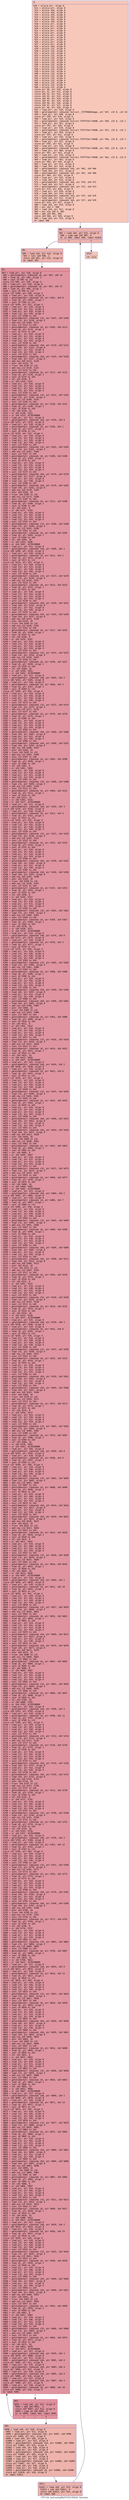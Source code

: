 digraph "CFG for 'putcontig8bitYCbCr44tile' function" {
	label="CFG for 'putcontig8bitYCbCr44tile' function";

	Node0x600002a25db0 [shape=record,color="#3d50c3ff", style=filled, fillcolor="#ec7f6370" fontname="Courier",label="{9:\l|  %10 = alloca ptr, align 8\l  %11 = alloca ptr, align 8\l  %12 = alloca i64, align 8\l  %13 = alloca i64, align 8\l  %14 = alloca i64, align 8\l  %15 = alloca i64, align 8\l  %16 = alloca i64, align 8\l  %17 = alloca i64, align 8\l  %18 = alloca ptr, align 8\l  %19 = alloca ptr, align 8\l  %20 = alloca ptr, align 8\l  %21 = alloca ptr, align 8\l  %22 = alloca ptr, align 8\l  %23 = alloca ptr, align 8\l  %24 = alloca ptr, align 8\l  %25 = alloca ptr, align 8\l  %26 = alloca ptr, align 8\l  %27 = alloca ptr, align 8\l  %28 = alloca i64, align 8\l  %29 = alloca i32, align 4\l  %30 = alloca i32, align 4\l  %31 = alloca i32, align 4\l  %32 = alloca i32, align 4\l  %33 = alloca i32, align 4\l  %34 = alloca i32, align 4\l  %35 = alloca i32, align 4\l  %36 = alloca i32, align 4\l  %37 = alloca i32, align 4\l  %38 = alloca i32, align 4\l  %39 = alloca i32, align 4\l  %40 = alloca i32, align 4\l  %41 = alloca i32, align 4\l  %42 = alloca i32, align 4\l  %43 = alloca i32, align 4\l  %44 = alloca i32, align 4\l  %45 = alloca i32, align 4\l  %46 = alloca i32, align 4\l  store ptr %0, ptr %10, align 8\l  store ptr %1, ptr %11, align 8\l  store i64 %2, ptr %12, align 8\l  store i64 %3, ptr %13, align 8\l  store i64 %4, ptr %14, align 8\l  store i64 %5, ptr %15, align 8\l  store i64 %6, ptr %16, align 8\l  store i64 %7, ptr %17, align 8\l  store ptr %8, ptr %18, align 8\l  %47 = load ptr, ptr %10, align 8\l  %48 = getelementptr inbounds %struct._TIFFRGBAImage, ptr %47, i32 0, i32 18\l  %49 = load ptr, ptr %48, align 8\l  store ptr %49, ptr %19, align 8\l  %50 = load ptr, ptr %19, align 8\l  %51 = getelementptr inbounds %struct.TIFFYCbCrToRGB, ptr %50, i32 0, i32 1\l  %52 = load ptr, ptr %51, align 8\l  store ptr %52, ptr %20, align 8\l  %53 = load ptr, ptr %19, align 8\l  %54 = getelementptr inbounds %struct.TIFFYCbCrToRGB, ptr %53, i32 0, i32 2\l  %55 = load ptr, ptr %54, align 8\l  store ptr %55, ptr %21, align 8\l  %56 = load ptr, ptr %19, align 8\l  %57 = getelementptr inbounds %struct.TIFFYCbCrToRGB, ptr %56, i32 0, i32 3\l  %58 = load ptr, ptr %57, align 8\l  store ptr %58, ptr %22, align 8\l  %59 = load ptr, ptr %19, align 8\l  %60 = getelementptr inbounds %struct.TIFFYCbCrToRGB, ptr %59, i32 0, i32 4\l  %61 = load ptr, ptr %60, align 8\l  store ptr %61, ptr %23, align 8\l  %62 = load ptr, ptr %19, align 8\l  %63 = getelementptr inbounds %struct.TIFFYCbCrToRGB, ptr %62, i32 0, i32 0\l  %64 = load ptr, ptr %63, align 8\l  store ptr %64, ptr %24, align 8\l  %65 = load ptr, ptr %11, align 8\l  %66 = load i64, ptr %14, align 8\l  %67 = getelementptr inbounds i64, ptr %65, i64 %66\l  %68 = load i64, ptr %17, align 8\l  %69 = getelementptr inbounds i64, ptr %67, i64 %68\l  store ptr %69, ptr %25, align 8\l  %70 = load ptr, ptr %25, align 8\l  %71 = load i64, ptr %14, align 8\l  %72 = getelementptr inbounds i64, ptr %70, i64 %71\l  %73 = load i64, ptr %17, align 8\l  %74 = getelementptr inbounds i64, ptr %72, i64 %73\l  store ptr %74, ptr %26, align 8\l  %75 = load ptr, ptr %26, align 8\l  %76 = load i64, ptr %14, align 8\l  %77 = getelementptr inbounds i64, ptr %75, i64 %76\l  %78 = load i64, ptr %17, align 8\l  %79 = getelementptr inbounds i64, ptr %77, i64 %78\l  store ptr %79, ptr %27, align 8\l  %80 = load i64, ptr %14, align 8\l  %81 = mul i64 3, %80\l  %82 = load i64, ptr %17, align 8\l  %83 = mul nsw i64 4, %82\l  %84 = add i64 %81, %83\l  store i64 %84, ptr %28, align 8\l  %85 = load i64, ptr %13, align 8\l  br label %86\l}"];
	Node0x600002a25db0 -> Node0x600002a26120[tooltip="9 -> 86\nProbability 100.00%" ];
	Node0x600002a26120 [shape=record,color="#3d50c3ff", style=filled, fillcolor="#d6524470" fontname="Courier",label="{86:\l|  %87 = load i64, ptr %15, align 8\l  %88 = icmp uge i64 %87, 4\l  br i1 %88, label %89, label %1014\l|{<s0>T|<s1>F}}"];
	Node0x600002a26120:s0 -> Node0x600002a26170[tooltip="86 -> 89\nProbability 96.88%" ];
	Node0x600002a26120:s1 -> Node0x600002a26300[tooltip="86 -> 1014\nProbability 3.12%" ];
	Node0x600002a26170 [shape=record,color="#3d50c3ff", style=filled, fillcolor="#d6524470" fontname="Courier",label="{89:\l|  %90 = load i64, ptr %14, align 8\l  %91 = lshr i64 %90, 2\l  store i64 %91, ptr %12, align 8\l  br label %92\l}"];
	Node0x600002a26170 -> Node0x600002a261c0[tooltip="89 -> 92\nProbability 100.00%" ];
	Node0x600002a261c0 [shape=record,color="#b70d28ff", style=filled, fillcolor="#b70d2870" fontname="Courier",label="{92:\l|  %93 = load ptr, ptr %18, align 8\l  %94 = getelementptr inbounds i8, ptr %93, i64 16\l  %95 = load i8, ptr %94, align 1\l  %96 = zext i8 %95 to i32\l  store i32 %96, ptr %29, align 4\l  %97 = load ptr, ptr %18, align 8\l  %98 = getelementptr inbounds i8, ptr %97, i64 17\l  %99 = load i8, ptr %98, align 1\l  %100 = zext i8 %99 to i32\l  store i32 %100, ptr %30, align 4\l  %101 = load ptr, ptr %18, align 8\l  %102 = getelementptr inbounds i8, ptr %101, i64 0\l  %103 = load i8, ptr %102, align 1\l  %104 = zext i8 %103 to i32\l  store i32 %104, ptr %31, align 4\l  %105 = load ptr, ptr %24, align 8\l  %106 = load i32, ptr %31, align 4\l  %107 = load ptr, ptr %20, align 8\l  %108 = load i32, ptr %30, align 4\l  %109 = sext i32 %108 to i64\l  %110 = getelementptr inbounds i32, ptr %107, i64 %109\l  %111 = load i32, ptr %110, align 4\l  %112 = add nsw i32 %106, %111\l  %113 = sext i32 %112 to i64\l  %114 = getelementptr inbounds i8, ptr %105, i64 %113\l  %115 = load i8, ptr %114, align 1\l  %116 = zext i8 %115 to i64\l  %117 = load ptr, ptr %24, align 8\l  %118 = load i32, ptr %31, align 4\l  %119 = load ptr, ptr %23, align 8\l  %120 = load i32, ptr %29, align 4\l  %121 = sext i32 %120 to i64\l  %122 = getelementptr inbounds i64, ptr %119, i64 %121\l  %123 = load i64, ptr %122, align 8\l  %124 = load ptr, ptr %22, align 8\l  %125 = load i32, ptr %30, align 4\l  %126 = sext i32 %125 to i64\l  %127 = getelementptr inbounds i64, ptr %124, i64 %126\l  %128 = load i64, ptr %127, align 8\l  %129 = add nsw i64 %123, %128\l  %130 = ashr i64 %129, 16\l  %131 = trunc i64 %130 to i32\l  %132 = add nsw i32 %118, %131\l  %133 = sext i32 %132 to i64\l  %134 = getelementptr inbounds i8, ptr %117, i64 %133\l  %135 = load i8, ptr %134, align 1\l  %136 = zext i8 %135 to i64\l  %137 = shl i64 %136, 8\l  %138 = or i64 %116, %137\l  %139 = load ptr, ptr %24, align 8\l  %140 = load i32, ptr %31, align 4\l  %141 = load ptr, ptr %21, align 8\l  %142 = load i32, ptr %29, align 4\l  %143 = sext i32 %142 to i64\l  %144 = getelementptr inbounds i32, ptr %141, i64 %143\l  %145 = load i32, ptr %144, align 4\l  %146 = add nsw i32 %140, %145\l  %147 = sext i32 %146 to i64\l  %148 = getelementptr inbounds i8, ptr %139, i64 %147\l  %149 = load i8, ptr %148, align 1\l  %150 = zext i8 %149 to i64\l  %151 = shl i64 %150, 16\l  %152 = or i64 %138, %151\l  %153 = or i64 %152, 4278190080\l  %154 = load ptr, ptr %11, align 8\l  %155 = getelementptr inbounds i64, ptr %154, i64 0\l  store i64 %153, ptr %155, align 8\l  %156 = load ptr, ptr %18, align 8\l  %157 = getelementptr inbounds i8, ptr %156, i64 1\l  %158 = load i8, ptr %157, align 1\l  %159 = zext i8 %158 to i32\l  store i32 %159, ptr %32, align 4\l  %160 = load ptr, ptr %24, align 8\l  %161 = load i32, ptr %32, align 4\l  %162 = load ptr, ptr %20, align 8\l  %163 = load i32, ptr %30, align 4\l  %164 = sext i32 %163 to i64\l  %165 = getelementptr inbounds i32, ptr %162, i64 %164\l  %166 = load i32, ptr %165, align 4\l  %167 = add nsw i32 %161, %166\l  %168 = sext i32 %167 to i64\l  %169 = getelementptr inbounds i8, ptr %160, i64 %168\l  %170 = load i8, ptr %169, align 1\l  %171 = zext i8 %170 to i64\l  %172 = load ptr, ptr %24, align 8\l  %173 = load i32, ptr %32, align 4\l  %174 = load ptr, ptr %23, align 8\l  %175 = load i32, ptr %29, align 4\l  %176 = sext i32 %175 to i64\l  %177 = getelementptr inbounds i64, ptr %174, i64 %176\l  %178 = load i64, ptr %177, align 8\l  %179 = load ptr, ptr %22, align 8\l  %180 = load i32, ptr %30, align 4\l  %181 = sext i32 %180 to i64\l  %182 = getelementptr inbounds i64, ptr %179, i64 %181\l  %183 = load i64, ptr %182, align 8\l  %184 = add nsw i64 %178, %183\l  %185 = ashr i64 %184, 16\l  %186 = trunc i64 %185 to i32\l  %187 = add nsw i32 %173, %186\l  %188 = sext i32 %187 to i64\l  %189 = getelementptr inbounds i8, ptr %172, i64 %188\l  %190 = load i8, ptr %189, align 1\l  %191 = zext i8 %190 to i64\l  %192 = shl i64 %191, 8\l  %193 = or i64 %171, %192\l  %194 = load ptr, ptr %24, align 8\l  %195 = load i32, ptr %32, align 4\l  %196 = load ptr, ptr %21, align 8\l  %197 = load i32, ptr %29, align 4\l  %198 = sext i32 %197 to i64\l  %199 = getelementptr inbounds i32, ptr %196, i64 %198\l  %200 = load i32, ptr %199, align 4\l  %201 = add nsw i32 %195, %200\l  %202 = sext i32 %201 to i64\l  %203 = getelementptr inbounds i8, ptr %194, i64 %202\l  %204 = load i8, ptr %203, align 1\l  %205 = zext i8 %204 to i64\l  %206 = shl i64 %205, 16\l  %207 = or i64 %193, %206\l  %208 = or i64 %207, 4278190080\l  %209 = load ptr, ptr %11, align 8\l  %210 = getelementptr inbounds i64, ptr %209, i64 1\l  store i64 %208, ptr %210, align 8\l  %211 = load ptr, ptr %18, align 8\l  %212 = getelementptr inbounds i8, ptr %211, i64 2\l  %213 = load i8, ptr %212, align 1\l  %214 = zext i8 %213 to i32\l  store i32 %214, ptr %33, align 4\l  %215 = load ptr, ptr %24, align 8\l  %216 = load i32, ptr %33, align 4\l  %217 = load ptr, ptr %20, align 8\l  %218 = load i32, ptr %30, align 4\l  %219 = sext i32 %218 to i64\l  %220 = getelementptr inbounds i32, ptr %217, i64 %219\l  %221 = load i32, ptr %220, align 4\l  %222 = add nsw i32 %216, %221\l  %223 = sext i32 %222 to i64\l  %224 = getelementptr inbounds i8, ptr %215, i64 %223\l  %225 = load i8, ptr %224, align 1\l  %226 = zext i8 %225 to i64\l  %227 = load ptr, ptr %24, align 8\l  %228 = load i32, ptr %33, align 4\l  %229 = load ptr, ptr %23, align 8\l  %230 = load i32, ptr %29, align 4\l  %231 = sext i32 %230 to i64\l  %232 = getelementptr inbounds i64, ptr %229, i64 %231\l  %233 = load i64, ptr %232, align 8\l  %234 = load ptr, ptr %22, align 8\l  %235 = load i32, ptr %30, align 4\l  %236 = sext i32 %235 to i64\l  %237 = getelementptr inbounds i64, ptr %234, i64 %236\l  %238 = load i64, ptr %237, align 8\l  %239 = add nsw i64 %233, %238\l  %240 = ashr i64 %239, 16\l  %241 = trunc i64 %240 to i32\l  %242 = add nsw i32 %228, %241\l  %243 = sext i32 %242 to i64\l  %244 = getelementptr inbounds i8, ptr %227, i64 %243\l  %245 = load i8, ptr %244, align 1\l  %246 = zext i8 %245 to i64\l  %247 = shl i64 %246, 8\l  %248 = or i64 %226, %247\l  %249 = load ptr, ptr %24, align 8\l  %250 = load i32, ptr %33, align 4\l  %251 = load ptr, ptr %21, align 8\l  %252 = load i32, ptr %29, align 4\l  %253 = sext i32 %252 to i64\l  %254 = getelementptr inbounds i32, ptr %251, i64 %253\l  %255 = load i32, ptr %254, align 4\l  %256 = add nsw i32 %250, %255\l  %257 = sext i32 %256 to i64\l  %258 = getelementptr inbounds i8, ptr %249, i64 %257\l  %259 = load i8, ptr %258, align 1\l  %260 = zext i8 %259 to i64\l  %261 = shl i64 %260, 16\l  %262 = or i64 %248, %261\l  %263 = or i64 %262, 4278190080\l  %264 = load ptr, ptr %11, align 8\l  %265 = getelementptr inbounds i64, ptr %264, i64 2\l  store i64 %263, ptr %265, align 8\l  %266 = load ptr, ptr %18, align 8\l  %267 = getelementptr inbounds i8, ptr %266, i64 3\l  %268 = load i8, ptr %267, align 1\l  %269 = zext i8 %268 to i32\l  store i32 %269, ptr %34, align 4\l  %270 = load ptr, ptr %24, align 8\l  %271 = load i32, ptr %34, align 4\l  %272 = load ptr, ptr %20, align 8\l  %273 = load i32, ptr %30, align 4\l  %274 = sext i32 %273 to i64\l  %275 = getelementptr inbounds i32, ptr %272, i64 %274\l  %276 = load i32, ptr %275, align 4\l  %277 = add nsw i32 %271, %276\l  %278 = sext i32 %277 to i64\l  %279 = getelementptr inbounds i8, ptr %270, i64 %278\l  %280 = load i8, ptr %279, align 1\l  %281 = zext i8 %280 to i64\l  %282 = load ptr, ptr %24, align 8\l  %283 = load i32, ptr %34, align 4\l  %284 = load ptr, ptr %23, align 8\l  %285 = load i32, ptr %29, align 4\l  %286 = sext i32 %285 to i64\l  %287 = getelementptr inbounds i64, ptr %284, i64 %286\l  %288 = load i64, ptr %287, align 8\l  %289 = load ptr, ptr %22, align 8\l  %290 = load i32, ptr %30, align 4\l  %291 = sext i32 %290 to i64\l  %292 = getelementptr inbounds i64, ptr %289, i64 %291\l  %293 = load i64, ptr %292, align 8\l  %294 = add nsw i64 %288, %293\l  %295 = ashr i64 %294, 16\l  %296 = trunc i64 %295 to i32\l  %297 = add nsw i32 %283, %296\l  %298 = sext i32 %297 to i64\l  %299 = getelementptr inbounds i8, ptr %282, i64 %298\l  %300 = load i8, ptr %299, align 1\l  %301 = zext i8 %300 to i64\l  %302 = shl i64 %301, 8\l  %303 = or i64 %281, %302\l  %304 = load ptr, ptr %24, align 8\l  %305 = load i32, ptr %34, align 4\l  %306 = load ptr, ptr %21, align 8\l  %307 = load i32, ptr %29, align 4\l  %308 = sext i32 %307 to i64\l  %309 = getelementptr inbounds i32, ptr %306, i64 %308\l  %310 = load i32, ptr %309, align 4\l  %311 = add nsw i32 %305, %310\l  %312 = sext i32 %311 to i64\l  %313 = getelementptr inbounds i8, ptr %304, i64 %312\l  %314 = load i8, ptr %313, align 1\l  %315 = zext i8 %314 to i64\l  %316 = shl i64 %315, 16\l  %317 = or i64 %303, %316\l  %318 = or i64 %317, 4278190080\l  %319 = load ptr, ptr %11, align 8\l  %320 = getelementptr inbounds i64, ptr %319, i64 3\l  store i64 %318, ptr %320, align 8\l  %321 = load ptr, ptr %18, align 8\l  %322 = getelementptr inbounds i8, ptr %321, i64 4\l  %323 = load i8, ptr %322, align 1\l  %324 = zext i8 %323 to i32\l  store i32 %324, ptr %35, align 4\l  %325 = load ptr, ptr %24, align 8\l  %326 = load i32, ptr %35, align 4\l  %327 = load ptr, ptr %20, align 8\l  %328 = load i32, ptr %30, align 4\l  %329 = sext i32 %328 to i64\l  %330 = getelementptr inbounds i32, ptr %327, i64 %329\l  %331 = load i32, ptr %330, align 4\l  %332 = add nsw i32 %326, %331\l  %333 = sext i32 %332 to i64\l  %334 = getelementptr inbounds i8, ptr %325, i64 %333\l  %335 = load i8, ptr %334, align 1\l  %336 = zext i8 %335 to i64\l  %337 = load ptr, ptr %24, align 8\l  %338 = load i32, ptr %35, align 4\l  %339 = load ptr, ptr %23, align 8\l  %340 = load i32, ptr %29, align 4\l  %341 = sext i32 %340 to i64\l  %342 = getelementptr inbounds i64, ptr %339, i64 %341\l  %343 = load i64, ptr %342, align 8\l  %344 = load ptr, ptr %22, align 8\l  %345 = load i32, ptr %30, align 4\l  %346 = sext i32 %345 to i64\l  %347 = getelementptr inbounds i64, ptr %344, i64 %346\l  %348 = load i64, ptr %347, align 8\l  %349 = add nsw i64 %343, %348\l  %350 = ashr i64 %349, 16\l  %351 = trunc i64 %350 to i32\l  %352 = add nsw i32 %338, %351\l  %353 = sext i32 %352 to i64\l  %354 = getelementptr inbounds i8, ptr %337, i64 %353\l  %355 = load i8, ptr %354, align 1\l  %356 = zext i8 %355 to i64\l  %357 = shl i64 %356, 8\l  %358 = or i64 %336, %357\l  %359 = load ptr, ptr %24, align 8\l  %360 = load i32, ptr %35, align 4\l  %361 = load ptr, ptr %21, align 8\l  %362 = load i32, ptr %29, align 4\l  %363 = sext i32 %362 to i64\l  %364 = getelementptr inbounds i32, ptr %361, i64 %363\l  %365 = load i32, ptr %364, align 4\l  %366 = add nsw i32 %360, %365\l  %367 = sext i32 %366 to i64\l  %368 = getelementptr inbounds i8, ptr %359, i64 %367\l  %369 = load i8, ptr %368, align 1\l  %370 = zext i8 %369 to i64\l  %371 = shl i64 %370, 16\l  %372 = or i64 %358, %371\l  %373 = or i64 %372, 4278190080\l  %374 = load ptr, ptr %25, align 8\l  %375 = getelementptr inbounds i64, ptr %374, i64 0\l  store i64 %373, ptr %375, align 8\l  %376 = load ptr, ptr %18, align 8\l  %377 = getelementptr inbounds i8, ptr %376, i64 5\l  %378 = load i8, ptr %377, align 1\l  %379 = zext i8 %378 to i32\l  store i32 %379, ptr %36, align 4\l  %380 = load ptr, ptr %24, align 8\l  %381 = load i32, ptr %36, align 4\l  %382 = load ptr, ptr %20, align 8\l  %383 = load i32, ptr %30, align 4\l  %384 = sext i32 %383 to i64\l  %385 = getelementptr inbounds i32, ptr %382, i64 %384\l  %386 = load i32, ptr %385, align 4\l  %387 = add nsw i32 %381, %386\l  %388 = sext i32 %387 to i64\l  %389 = getelementptr inbounds i8, ptr %380, i64 %388\l  %390 = load i8, ptr %389, align 1\l  %391 = zext i8 %390 to i64\l  %392 = load ptr, ptr %24, align 8\l  %393 = load i32, ptr %36, align 4\l  %394 = load ptr, ptr %23, align 8\l  %395 = load i32, ptr %29, align 4\l  %396 = sext i32 %395 to i64\l  %397 = getelementptr inbounds i64, ptr %394, i64 %396\l  %398 = load i64, ptr %397, align 8\l  %399 = load ptr, ptr %22, align 8\l  %400 = load i32, ptr %30, align 4\l  %401 = sext i32 %400 to i64\l  %402 = getelementptr inbounds i64, ptr %399, i64 %401\l  %403 = load i64, ptr %402, align 8\l  %404 = add nsw i64 %398, %403\l  %405 = ashr i64 %404, 16\l  %406 = trunc i64 %405 to i32\l  %407 = add nsw i32 %393, %406\l  %408 = sext i32 %407 to i64\l  %409 = getelementptr inbounds i8, ptr %392, i64 %408\l  %410 = load i8, ptr %409, align 1\l  %411 = zext i8 %410 to i64\l  %412 = shl i64 %411, 8\l  %413 = or i64 %391, %412\l  %414 = load ptr, ptr %24, align 8\l  %415 = load i32, ptr %36, align 4\l  %416 = load ptr, ptr %21, align 8\l  %417 = load i32, ptr %29, align 4\l  %418 = sext i32 %417 to i64\l  %419 = getelementptr inbounds i32, ptr %416, i64 %418\l  %420 = load i32, ptr %419, align 4\l  %421 = add nsw i32 %415, %420\l  %422 = sext i32 %421 to i64\l  %423 = getelementptr inbounds i8, ptr %414, i64 %422\l  %424 = load i8, ptr %423, align 1\l  %425 = zext i8 %424 to i64\l  %426 = shl i64 %425, 16\l  %427 = or i64 %413, %426\l  %428 = or i64 %427, 4278190080\l  %429 = load ptr, ptr %25, align 8\l  %430 = getelementptr inbounds i64, ptr %429, i64 1\l  store i64 %428, ptr %430, align 8\l  %431 = load ptr, ptr %18, align 8\l  %432 = getelementptr inbounds i8, ptr %431, i64 6\l  %433 = load i8, ptr %432, align 1\l  %434 = zext i8 %433 to i32\l  store i32 %434, ptr %37, align 4\l  %435 = load ptr, ptr %24, align 8\l  %436 = load i32, ptr %37, align 4\l  %437 = load ptr, ptr %20, align 8\l  %438 = load i32, ptr %30, align 4\l  %439 = sext i32 %438 to i64\l  %440 = getelementptr inbounds i32, ptr %437, i64 %439\l  %441 = load i32, ptr %440, align 4\l  %442 = add nsw i32 %436, %441\l  %443 = sext i32 %442 to i64\l  %444 = getelementptr inbounds i8, ptr %435, i64 %443\l  %445 = load i8, ptr %444, align 1\l  %446 = zext i8 %445 to i64\l  %447 = load ptr, ptr %24, align 8\l  %448 = load i32, ptr %37, align 4\l  %449 = load ptr, ptr %23, align 8\l  %450 = load i32, ptr %29, align 4\l  %451 = sext i32 %450 to i64\l  %452 = getelementptr inbounds i64, ptr %449, i64 %451\l  %453 = load i64, ptr %452, align 8\l  %454 = load ptr, ptr %22, align 8\l  %455 = load i32, ptr %30, align 4\l  %456 = sext i32 %455 to i64\l  %457 = getelementptr inbounds i64, ptr %454, i64 %456\l  %458 = load i64, ptr %457, align 8\l  %459 = add nsw i64 %453, %458\l  %460 = ashr i64 %459, 16\l  %461 = trunc i64 %460 to i32\l  %462 = add nsw i32 %448, %461\l  %463 = sext i32 %462 to i64\l  %464 = getelementptr inbounds i8, ptr %447, i64 %463\l  %465 = load i8, ptr %464, align 1\l  %466 = zext i8 %465 to i64\l  %467 = shl i64 %466, 8\l  %468 = or i64 %446, %467\l  %469 = load ptr, ptr %24, align 8\l  %470 = load i32, ptr %37, align 4\l  %471 = load ptr, ptr %21, align 8\l  %472 = load i32, ptr %29, align 4\l  %473 = sext i32 %472 to i64\l  %474 = getelementptr inbounds i32, ptr %471, i64 %473\l  %475 = load i32, ptr %474, align 4\l  %476 = add nsw i32 %470, %475\l  %477 = sext i32 %476 to i64\l  %478 = getelementptr inbounds i8, ptr %469, i64 %477\l  %479 = load i8, ptr %478, align 1\l  %480 = zext i8 %479 to i64\l  %481 = shl i64 %480, 16\l  %482 = or i64 %468, %481\l  %483 = or i64 %482, 4278190080\l  %484 = load ptr, ptr %25, align 8\l  %485 = getelementptr inbounds i64, ptr %484, i64 2\l  store i64 %483, ptr %485, align 8\l  %486 = load ptr, ptr %18, align 8\l  %487 = getelementptr inbounds i8, ptr %486, i64 7\l  %488 = load i8, ptr %487, align 1\l  %489 = zext i8 %488 to i32\l  store i32 %489, ptr %38, align 4\l  %490 = load ptr, ptr %24, align 8\l  %491 = load i32, ptr %38, align 4\l  %492 = load ptr, ptr %20, align 8\l  %493 = load i32, ptr %30, align 4\l  %494 = sext i32 %493 to i64\l  %495 = getelementptr inbounds i32, ptr %492, i64 %494\l  %496 = load i32, ptr %495, align 4\l  %497 = add nsw i32 %491, %496\l  %498 = sext i32 %497 to i64\l  %499 = getelementptr inbounds i8, ptr %490, i64 %498\l  %500 = load i8, ptr %499, align 1\l  %501 = zext i8 %500 to i64\l  %502 = load ptr, ptr %24, align 8\l  %503 = load i32, ptr %38, align 4\l  %504 = load ptr, ptr %23, align 8\l  %505 = load i32, ptr %29, align 4\l  %506 = sext i32 %505 to i64\l  %507 = getelementptr inbounds i64, ptr %504, i64 %506\l  %508 = load i64, ptr %507, align 8\l  %509 = load ptr, ptr %22, align 8\l  %510 = load i32, ptr %30, align 4\l  %511 = sext i32 %510 to i64\l  %512 = getelementptr inbounds i64, ptr %509, i64 %511\l  %513 = load i64, ptr %512, align 8\l  %514 = add nsw i64 %508, %513\l  %515 = ashr i64 %514, 16\l  %516 = trunc i64 %515 to i32\l  %517 = add nsw i32 %503, %516\l  %518 = sext i32 %517 to i64\l  %519 = getelementptr inbounds i8, ptr %502, i64 %518\l  %520 = load i8, ptr %519, align 1\l  %521 = zext i8 %520 to i64\l  %522 = shl i64 %521, 8\l  %523 = or i64 %501, %522\l  %524 = load ptr, ptr %24, align 8\l  %525 = load i32, ptr %38, align 4\l  %526 = load ptr, ptr %21, align 8\l  %527 = load i32, ptr %29, align 4\l  %528 = sext i32 %527 to i64\l  %529 = getelementptr inbounds i32, ptr %526, i64 %528\l  %530 = load i32, ptr %529, align 4\l  %531 = add nsw i32 %525, %530\l  %532 = sext i32 %531 to i64\l  %533 = getelementptr inbounds i8, ptr %524, i64 %532\l  %534 = load i8, ptr %533, align 1\l  %535 = zext i8 %534 to i64\l  %536 = shl i64 %535, 16\l  %537 = or i64 %523, %536\l  %538 = or i64 %537, 4278190080\l  %539 = load ptr, ptr %25, align 8\l  %540 = getelementptr inbounds i64, ptr %539, i64 3\l  store i64 %538, ptr %540, align 8\l  %541 = load ptr, ptr %18, align 8\l  %542 = getelementptr inbounds i8, ptr %541, i64 8\l  %543 = load i8, ptr %542, align 1\l  %544 = zext i8 %543 to i32\l  store i32 %544, ptr %39, align 4\l  %545 = load ptr, ptr %24, align 8\l  %546 = load i32, ptr %39, align 4\l  %547 = load ptr, ptr %20, align 8\l  %548 = load i32, ptr %30, align 4\l  %549 = sext i32 %548 to i64\l  %550 = getelementptr inbounds i32, ptr %547, i64 %549\l  %551 = load i32, ptr %550, align 4\l  %552 = add nsw i32 %546, %551\l  %553 = sext i32 %552 to i64\l  %554 = getelementptr inbounds i8, ptr %545, i64 %553\l  %555 = load i8, ptr %554, align 1\l  %556 = zext i8 %555 to i64\l  %557 = load ptr, ptr %24, align 8\l  %558 = load i32, ptr %39, align 4\l  %559 = load ptr, ptr %23, align 8\l  %560 = load i32, ptr %29, align 4\l  %561 = sext i32 %560 to i64\l  %562 = getelementptr inbounds i64, ptr %559, i64 %561\l  %563 = load i64, ptr %562, align 8\l  %564 = load ptr, ptr %22, align 8\l  %565 = load i32, ptr %30, align 4\l  %566 = sext i32 %565 to i64\l  %567 = getelementptr inbounds i64, ptr %564, i64 %566\l  %568 = load i64, ptr %567, align 8\l  %569 = add nsw i64 %563, %568\l  %570 = ashr i64 %569, 16\l  %571 = trunc i64 %570 to i32\l  %572 = add nsw i32 %558, %571\l  %573 = sext i32 %572 to i64\l  %574 = getelementptr inbounds i8, ptr %557, i64 %573\l  %575 = load i8, ptr %574, align 1\l  %576 = zext i8 %575 to i64\l  %577 = shl i64 %576, 8\l  %578 = or i64 %556, %577\l  %579 = load ptr, ptr %24, align 8\l  %580 = load i32, ptr %39, align 4\l  %581 = load ptr, ptr %21, align 8\l  %582 = load i32, ptr %29, align 4\l  %583 = sext i32 %582 to i64\l  %584 = getelementptr inbounds i32, ptr %581, i64 %583\l  %585 = load i32, ptr %584, align 4\l  %586 = add nsw i32 %580, %585\l  %587 = sext i32 %586 to i64\l  %588 = getelementptr inbounds i8, ptr %579, i64 %587\l  %589 = load i8, ptr %588, align 1\l  %590 = zext i8 %589 to i64\l  %591 = shl i64 %590, 16\l  %592 = or i64 %578, %591\l  %593 = or i64 %592, 4278190080\l  %594 = load ptr, ptr %26, align 8\l  %595 = getelementptr inbounds i64, ptr %594, i64 0\l  store i64 %593, ptr %595, align 8\l  %596 = load ptr, ptr %18, align 8\l  %597 = getelementptr inbounds i8, ptr %596, i64 9\l  %598 = load i8, ptr %597, align 1\l  %599 = zext i8 %598 to i32\l  store i32 %599, ptr %40, align 4\l  %600 = load ptr, ptr %24, align 8\l  %601 = load i32, ptr %40, align 4\l  %602 = load ptr, ptr %20, align 8\l  %603 = load i32, ptr %30, align 4\l  %604 = sext i32 %603 to i64\l  %605 = getelementptr inbounds i32, ptr %602, i64 %604\l  %606 = load i32, ptr %605, align 4\l  %607 = add nsw i32 %601, %606\l  %608 = sext i32 %607 to i64\l  %609 = getelementptr inbounds i8, ptr %600, i64 %608\l  %610 = load i8, ptr %609, align 1\l  %611 = zext i8 %610 to i64\l  %612 = load ptr, ptr %24, align 8\l  %613 = load i32, ptr %40, align 4\l  %614 = load ptr, ptr %23, align 8\l  %615 = load i32, ptr %29, align 4\l  %616 = sext i32 %615 to i64\l  %617 = getelementptr inbounds i64, ptr %614, i64 %616\l  %618 = load i64, ptr %617, align 8\l  %619 = load ptr, ptr %22, align 8\l  %620 = load i32, ptr %30, align 4\l  %621 = sext i32 %620 to i64\l  %622 = getelementptr inbounds i64, ptr %619, i64 %621\l  %623 = load i64, ptr %622, align 8\l  %624 = add nsw i64 %618, %623\l  %625 = ashr i64 %624, 16\l  %626 = trunc i64 %625 to i32\l  %627 = add nsw i32 %613, %626\l  %628 = sext i32 %627 to i64\l  %629 = getelementptr inbounds i8, ptr %612, i64 %628\l  %630 = load i8, ptr %629, align 1\l  %631 = zext i8 %630 to i64\l  %632 = shl i64 %631, 8\l  %633 = or i64 %611, %632\l  %634 = load ptr, ptr %24, align 8\l  %635 = load i32, ptr %40, align 4\l  %636 = load ptr, ptr %21, align 8\l  %637 = load i32, ptr %29, align 4\l  %638 = sext i32 %637 to i64\l  %639 = getelementptr inbounds i32, ptr %636, i64 %638\l  %640 = load i32, ptr %639, align 4\l  %641 = add nsw i32 %635, %640\l  %642 = sext i32 %641 to i64\l  %643 = getelementptr inbounds i8, ptr %634, i64 %642\l  %644 = load i8, ptr %643, align 1\l  %645 = zext i8 %644 to i64\l  %646 = shl i64 %645, 16\l  %647 = or i64 %633, %646\l  %648 = or i64 %647, 4278190080\l  %649 = load ptr, ptr %26, align 8\l  %650 = getelementptr inbounds i64, ptr %649, i64 1\l  store i64 %648, ptr %650, align 8\l  %651 = load ptr, ptr %18, align 8\l  %652 = getelementptr inbounds i8, ptr %651, i64 10\l  %653 = load i8, ptr %652, align 1\l  %654 = zext i8 %653 to i32\l  store i32 %654, ptr %41, align 4\l  %655 = load ptr, ptr %24, align 8\l  %656 = load i32, ptr %41, align 4\l  %657 = load ptr, ptr %20, align 8\l  %658 = load i32, ptr %30, align 4\l  %659 = sext i32 %658 to i64\l  %660 = getelementptr inbounds i32, ptr %657, i64 %659\l  %661 = load i32, ptr %660, align 4\l  %662 = add nsw i32 %656, %661\l  %663 = sext i32 %662 to i64\l  %664 = getelementptr inbounds i8, ptr %655, i64 %663\l  %665 = load i8, ptr %664, align 1\l  %666 = zext i8 %665 to i64\l  %667 = load ptr, ptr %24, align 8\l  %668 = load i32, ptr %41, align 4\l  %669 = load ptr, ptr %23, align 8\l  %670 = load i32, ptr %29, align 4\l  %671 = sext i32 %670 to i64\l  %672 = getelementptr inbounds i64, ptr %669, i64 %671\l  %673 = load i64, ptr %672, align 8\l  %674 = load ptr, ptr %22, align 8\l  %675 = load i32, ptr %30, align 4\l  %676 = sext i32 %675 to i64\l  %677 = getelementptr inbounds i64, ptr %674, i64 %676\l  %678 = load i64, ptr %677, align 8\l  %679 = add nsw i64 %673, %678\l  %680 = ashr i64 %679, 16\l  %681 = trunc i64 %680 to i32\l  %682 = add nsw i32 %668, %681\l  %683 = sext i32 %682 to i64\l  %684 = getelementptr inbounds i8, ptr %667, i64 %683\l  %685 = load i8, ptr %684, align 1\l  %686 = zext i8 %685 to i64\l  %687 = shl i64 %686, 8\l  %688 = or i64 %666, %687\l  %689 = load ptr, ptr %24, align 8\l  %690 = load i32, ptr %41, align 4\l  %691 = load ptr, ptr %21, align 8\l  %692 = load i32, ptr %29, align 4\l  %693 = sext i32 %692 to i64\l  %694 = getelementptr inbounds i32, ptr %691, i64 %693\l  %695 = load i32, ptr %694, align 4\l  %696 = add nsw i32 %690, %695\l  %697 = sext i32 %696 to i64\l  %698 = getelementptr inbounds i8, ptr %689, i64 %697\l  %699 = load i8, ptr %698, align 1\l  %700 = zext i8 %699 to i64\l  %701 = shl i64 %700, 16\l  %702 = or i64 %688, %701\l  %703 = or i64 %702, 4278190080\l  %704 = load ptr, ptr %26, align 8\l  %705 = getelementptr inbounds i64, ptr %704, i64 2\l  store i64 %703, ptr %705, align 8\l  %706 = load ptr, ptr %18, align 8\l  %707 = getelementptr inbounds i8, ptr %706, i64 11\l  %708 = load i8, ptr %707, align 1\l  %709 = zext i8 %708 to i32\l  store i32 %709, ptr %42, align 4\l  %710 = load ptr, ptr %24, align 8\l  %711 = load i32, ptr %42, align 4\l  %712 = load ptr, ptr %20, align 8\l  %713 = load i32, ptr %30, align 4\l  %714 = sext i32 %713 to i64\l  %715 = getelementptr inbounds i32, ptr %712, i64 %714\l  %716 = load i32, ptr %715, align 4\l  %717 = add nsw i32 %711, %716\l  %718 = sext i32 %717 to i64\l  %719 = getelementptr inbounds i8, ptr %710, i64 %718\l  %720 = load i8, ptr %719, align 1\l  %721 = zext i8 %720 to i64\l  %722 = load ptr, ptr %24, align 8\l  %723 = load i32, ptr %42, align 4\l  %724 = load ptr, ptr %23, align 8\l  %725 = load i32, ptr %29, align 4\l  %726 = sext i32 %725 to i64\l  %727 = getelementptr inbounds i64, ptr %724, i64 %726\l  %728 = load i64, ptr %727, align 8\l  %729 = load ptr, ptr %22, align 8\l  %730 = load i32, ptr %30, align 4\l  %731 = sext i32 %730 to i64\l  %732 = getelementptr inbounds i64, ptr %729, i64 %731\l  %733 = load i64, ptr %732, align 8\l  %734 = add nsw i64 %728, %733\l  %735 = ashr i64 %734, 16\l  %736 = trunc i64 %735 to i32\l  %737 = add nsw i32 %723, %736\l  %738 = sext i32 %737 to i64\l  %739 = getelementptr inbounds i8, ptr %722, i64 %738\l  %740 = load i8, ptr %739, align 1\l  %741 = zext i8 %740 to i64\l  %742 = shl i64 %741, 8\l  %743 = or i64 %721, %742\l  %744 = load ptr, ptr %24, align 8\l  %745 = load i32, ptr %42, align 4\l  %746 = load ptr, ptr %21, align 8\l  %747 = load i32, ptr %29, align 4\l  %748 = sext i32 %747 to i64\l  %749 = getelementptr inbounds i32, ptr %746, i64 %748\l  %750 = load i32, ptr %749, align 4\l  %751 = add nsw i32 %745, %750\l  %752 = sext i32 %751 to i64\l  %753 = getelementptr inbounds i8, ptr %744, i64 %752\l  %754 = load i8, ptr %753, align 1\l  %755 = zext i8 %754 to i64\l  %756 = shl i64 %755, 16\l  %757 = or i64 %743, %756\l  %758 = or i64 %757, 4278190080\l  %759 = load ptr, ptr %26, align 8\l  %760 = getelementptr inbounds i64, ptr %759, i64 3\l  store i64 %758, ptr %760, align 8\l  %761 = load ptr, ptr %18, align 8\l  %762 = getelementptr inbounds i8, ptr %761, i64 12\l  %763 = load i8, ptr %762, align 1\l  %764 = zext i8 %763 to i32\l  store i32 %764, ptr %43, align 4\l  %765 = load ptr, ptr %24, align 8\l  %766 = load i32, ptr %43, align 4\l  %767 = load ptr, ptr %20, align 8\l  %768 = load i32, ptr %30, align 4\l  %769 = sext i32 %768 to i64\l  %770 = getelementptr inbounds i32, ptr %767, i64 %769\l  %771 = load i32, ptr %770, align 4\l  %772 = add nsw i32 %766, %771\l  %773 = sext i32 %772 to i64\l  %774 = getelementptr inbounds i8, ptr %765, i64 %773\l  %775 = load i8, ptr %774, align 1\l  %776 = zext i8 %775 to i64\l  %777 = load ptr, ptr %24, align 8\l  %778 = load i32, ptr %43, align 4\l  %779 = load ptr, ptr %23, align 8\l  %780 = load i32, ptr %29, align 4\l  %781 = sext i32 %780 to i64\l  %782 = getelementptr inbounds i64, ptr %779, i64 %781\l  %783 = load i64, ptr %782, align 8\l  %784 = load ptr, ptr %22, align 8\l  %785 = load i32, ptr %30, align 4\l  %786 = sext i32 %785 to i64\l  %787 = getelementptr inbounds i64, ptr %784, i64 %786\l  %788 = load i64, ptr %787, align 8\l  %789 = add nsw i64 %783, %788\l  %790 = ashr i64 %789, 16\l  %791 = trunc i64 %790 to i32\l  %792 = add nsw i32 %778, %791\l  %793 = sext i32 %792 to i64\l  %794 = getelementptr inbounds i8, ptr %777, i64 %793\l  %795 = load i8, ptr %794, align 1\l  %796 = zext i8 %795 to i64\l  %797 = shl i64 %796, 8\l  %798 = or i64 %776, %797\l  %799 = load ptr, ptr %24, align 8\l  %800 = load i32, ptr %43, align 4\l  %801 = load ptr, ptr %21, align 8\l  %802 = load i32, ptr %29, align 4\l  %803 = sext i32 %802 to i64\l  %804 = getelementptr inbounds i32, ptr %801, i64 %803\l  %805 = load i32, ptr %804, align 4\l  %806 = add nsw i32 %800, %805\l  %807 = sext i32 %806 to i64\l  %808 = getelementptr inbounds i8, ptr %799, i64 %807\l  %809 = load i8, ptr %808, align 1\l  %810 = zext i8 %809 to i64\l  %811 = shl i64 %810, 16\l  %812 = or i64 %798, %811\l  %813 = or i64 %812, 4278190080\l  %814 = load ptr, ptr %27, align 8\l  %815 = getelementptr inbounds i64, ptr %814, i64 0\l  store i64 %813, ptr %815, align 8\l  %816 = load ptr, ptr %18, align 8\l  %817 = getelementptr inbounds i8, ptr %816, i64 13\l  %818 = load i8, ptr %817, align 1\l  %819 = zext i8 %818 to i32\l  store i32 %819, ptr %44, align 4\l  %820 = load ptr, ptr %24, align 8\l  %821 = load i32, ptr %44, align 4\l  %822 = load ptr, ptr %20, align 8\l  %823 = load i32, ptr %30, align 4\l  %824 = sext i32 %823 to i64\l  %825 = getelementptr inbounds i32, ptr %822, i64 %824\l  %826 = load i32, ptr %825, align 4\l  %827 = add nsw i32 %821, %826\l  %828 = sext i32 %827 to i64\l  %829 = getelementptr inbounds i8, ptr %820, i64 %828\l  %830 = load i8, ptr %829, align 1\l  %831 = zext i8 %830 to i64\l  %832 = load ptr, ptr %24, align 8\l  %833 = load i32, ptr %44, align 4\l  %834 = load ptr, ptr %23, align 8\l  %835 = load i32, ptr %29, align 4\l  %836 = sext i32 %835 to i64\l  %837 = getelementptr inbounds i64, ptr %834, i64 %836\l  %838 = load i64, ptr %837, align 8\l  %839 = load ptr, ptr %22, align 8\l  %840 = load i32, ptr %30, align 4\l  %841 = sext i32 %840 to i64\l  %842 = getelementptr inbounds i64, ptr %839, i64 %841\l  %843 = load i64, ptr %842, align 8\l  %844 = add nsw i64 %838, %843\l  %845 = ashr i64 %844, 16\l  %846 = trunc i64 %845 to i32\l  %847 = add nsw i32 %833, %846\l  %848 = sext i32 %847 to i64\l  %849 = getelementptr inbounds i8, ptr %832, i64 %848\l  %850 = load i8, ptr %849, align 1\l  %851 = zext i8 %850 to i64\l  %852 = shl i64 %851, 8\l  %853 = or i64 %831, %852\l  %854 = load ptr, ptr %24, align 8\l  %855 = load i32, ptr %44, align 4\l  %856 = load ptr, ptr %21, align 8\l  %857 = load i32, ptr %29, align 4\l  %858 = sext i32 %857 to i64\l  %859 = getelementptr inbounds i32, ptr %856, i64 %858\l  %860 = load i32, ptr %859, align 4\l  %861 = add nsw i32 %855, %860\l  %862 = sext i32 %861 to i64\l  %863 = getelementptr inbounds i8, ptr %854, i64 %862\l  %864 = load i8, ptr %863, align 1\l  %865 = zext i8 %864 to i64\l  %866 = shl i64 %865, 16\l  %867 = or i64 %853, %866\l  %868 = or i64 %867, 4278190080\l  %869 = load ptr, ptr %27, align 8\l  %870 = getelementptr inbounds i64, ptr %869, i64 1\l  store i64 %868, ptr %870, align 8\l  %871 = load ptr, ptr %18, align 8\l  %872 = getelementptr inbounds i8, ptr %871, i64 14\l  %873 = load i8, ptr %872, align 1\l  %874 = zext i8 %873 to i32\l  store i32 %874, ptr %45, align 4\l  %875 = load ptr, ptr %24, align 8\l  %876 = load i32, ptr %45, align 4\l  %877 = load ptr, ptr %20, align 8\l  %878 = load i32, ptr %30, align 4\l  %879 = sext i32 %878 to i64\l  %880 = getelementptr inbounds i32, ptr %877, i64 %879\l  %881 = load i32, ptr %880, align 4\l  %882 = add nsw i32 %876, %881\l  %883 = sext i32 %882 to i64\l  %884 = getelementptr inbounds i8, ptr %875, i64 %883\l  %885 = load i8, ptr %884, align 1\l  %886 = zext i8 %885 to i64\l  %887 = load ptr, ptr %24, align 8\l  %888 = load i32, ptr %45, align 4\l  %889 = load ptr, ptr %23, align 8\l  %890 = load i32, ptr %29, align 4\l  %891 = sext i32 %890 to i64\l  %892 = getelementptr inbounds i64, ptr %889, i64 %891\l  %893 = load i64, ptr %892, align 8\l  %894 = load ptr, ptr %22, align 8\l  %895 = load i32, ptr %30, align 4\l  %896 = sext i32 %895 to i64\l  %897 = getelementptr inbounds i64, ptr %894, i64 %896\l  %898 = load i64, ptr %897, align 8\l  %899 = add nsw i64 %893, %898\l  %900 = ashr i64 %899, 16\l  %901 = trunc i64 %900 to i32\l  %902 = add nsw i32 %888, %901\l  %903 = sext i32 %902 to i64\l  %904 = getelementptr inbounds i8, ptr %887, i64 %903\l  %905 = load i8, ptr %904, align 1\l  %906 = zext i8 %905 to i64\l  %907 = shl i64 %906, 8\l  %908 = or i64 %886, %907\l  %909 = load ptr, ptr %24, align 8\l  %910 = load i32, ptr %45, align 4\l  %911 = load ptr, ptr %21, align 8\l  %912 = load i32, ptr %29, align 4\l  %913 = sext i32 %912 to i64\l  %914 = getelementptr inbounds i32, ptr %911, i64 %913\l  %915 = load i32, ptr %914, align 4\l  %916 = add nsw i32 %910, %915\l  %917 = sext i32 %916 to i64\l  %918 = getelementptr inbounds i8, ptr %909, i64 %917\l  %919 = load i8, ptr %918, align 1\l  %920 = zext i8 %919 to i64\l  %921 = shl i64 %920, 16\l  %922 = or i64 %908, %921\l  %923 = or i64 %922, 4278190080\l  %924 = load ptr, ptr %27, align 8\l  %925 = getelementptr inbounds i64, ptr %924, i64 2\l  store i64 %923, ptr %925, align 8\l  %926 = load ptr, ptr %18, align 8\l  %927 = getelementptr inbounds i8, ptr %926, i64 15\l  %928 = load i8, ptr %927, align 1\l  %929 = zext i8 %928 to i32\l  store i32 %929, ptr %46, align 4\l  %930 = load ptr, ptr %24, align 8\l  %931 = load i32, ptr %46, align 4\l  %932 = load ptr, ptr %20, align 8\l  %933 = load i32, ptr %30, align 4\l  %934 = sext i32 %933 to i64\l  %935 = getelementptr inbounds i32, ptr %932, i64 %934\l  %936 = load i32, ptr %935, align 4\l  %937 = add nsw i32 %931, %936\l  %938 = sext i32 %937 to i64\l  %939 = getelementptr inbounds i8, ptr %930, i64 %938\l  %940 = load i8, ptr %939, align 1\l  %941 = zext i8 %940 to i64\l  %942 = load ptr, ptr %24, align 8\l  %943 = load i32, ptr %46, align 4\l  %944 = load ptr, ptr %23, align 8\l  %945 = load i32, ptr %29, align 4\l  %946 = sext i32 %945 to i64\l  %947 = getelementptr inbounds i64, ptr %944, i64 %946\l  %948 = load i64, ptr %947, align 8\l  %949 = load ptr, ptr %22, align 8\l  %950 = load i32, ptr %30, align 4\l  %951 = sext i32 %950 to i64\l  %952 = getelementptr inbounds i64, ptr %949, i64 %951\l  %953 = load i64, ptr %952, align 8\l  %954 = add nsw i64 %948, %953\l  %955 = ashr i64 %954, 16\l  %956 = trunc i64 %955 to i32\l  %957 = add nsw i32 %943, %956\l  %958 = sext i32 %957 to i64\l  %959 = getelementptr inbounds i8, ptr %942, i64 %958\l  %960 = load i8, ptr %959, align 1\l  %961 = zext i8 %960 to i64\l  %962 = shl i64 %961, 8\l  %963 = or i64 %941, %962\l  %964 = load ptr, ptr %24, align 8\l  %965 = load i32, ptr %46, align 4\l  %966 = load ptr, ptr %21, align 8\l  %967 = load i32, ptr %29, align 4\l  %968 = sext i32 %967 to i64\l  %969 = getelementptr inbounds i32, ptr %966, i64 %968\l  %970 = load i32, ptr %969, align 4\l  %971 = add nsw i32 %965, %970\l  %972 = sext i32 %971 to i64\l  %973 = getelementptr inbounds i8, ptr %964, i64 %972\l  %974 = load i8, ptr %973, align 1\l  %975 = zext i8 %974 to i64\l  %976 = shl i64 %975, 16\l  %977 = or i64 %963, %976\l  %978 = or i64 %977, 4278190080\l  %979 = load ptr, ptr %27, align 8\l  %980 = getelementptr inbounds i64, ptr %979, i64 3\l  store i64 %978, ptr %980, align 8\l  %981 = load ptr, ptr %11, align 8\l  %982 = getelementptr inbounds i64, ptr %981, i64 4\l  store ptr %982, ptr %11, align 8\l  %983 = load ptr, ptr %25, align 8\l  %984 = getelementptr inbounds i64, ptr %983, i64 4\l  store ptr %984, ptr %25, align 8\l  %985 = load ptr, ptr %26, align 8\l  %986 = getelementptr inbounds i64, ptr %985, i64 4\l  store ptr %986, ptr %26, align 8\l  %987 = load ptr, ptr %27, align 8\l  %988 = getelementptr inbounds i64, ptr %987, i64 4\l  store ptr %988, ptr %27, align 8\l  %989 = load ptr, ptr %18, align 8\l  %990 = getelementptr inbounds i8, ptr %989, i64 18\l  store ptr %990, ptr %18, align 8\l  br label %991\l}"];
	Node0x600002a261c0 -> Node0x600002a26210[tooltip="92 -> 991\nProbability 100.00%" ];
	Node0x600002a26210 [shape=record,color="#b70d28ff", style=filled, fillcolor="#b70d2870" fontname="Courier",label="{991:\l|  %992 = load i64, ptr %12, align 8\l  %993 = add i64 %992, -1\l  store i64 %993, ptr %12, align 8\l  %994 = icmp ne i64 %993, 0\l  br i1 %994, label %92, label %995\l|{<s0>T|<s1>F}}"];
	Node0x600002a26210:s0 -> Node0x600002a261c0[tooltip="991 -> 92\nProbability 96.88%" ];
	Node0x600002a26210:s1 -> Node0x600002a26260[tooltip="991 -> 995\nProbability 3.12%" ];
	Node0x600002a26260 [shape=record,color="#3d50c3ff", style=filled, fillcolor="#d6524470" fontname="Courier",label="{995:\l|  %996 = load i64, ptr %28, align 8\l  %997 = load ptr, ptr %11, align 8\l  %998 = getelementptr inbounds i64, ptr %997, i64 %996\l  store ptr %998, ptr %11, align 8\l  %999 = load i64, ptr %28, align 8\l  %1000 = load ptr, ptr %25, align 8\l  %1001 = getelementptr inbounds i64, ptr %1000, i64 %999\l  store ptr %1001, ptr %25, align 8\l  %1002 = load i64, ptr %28, align 8\l  %1003 = load ptr, ptr %26, align 8\l  %1004 = getelementptr inbounds i64, ptr %1003, i64 %1002\l  store ptr %1004, ptr %26, align 8\l  %1005 = load i64, ptr %28, align 8\l  %1006 = load ptr, ptr %27, align 8\l  %1007 = getelementptr inbounds i64, ptr %1006, i64 %1005\l  store ptr %1007, ptr %27, align 8\l  %1008 = load i64, ptr %16, align 8\l  %1009 = load ptr, ptr %18, align 8\l  %1010 = getelementptr inbounds i8, ptr %1009, i64 %1008\l  store ptr %1010, ptr %18, align 8\l  br label %1011\l}"];
	Node0x600002a26260 -> Node0x600002a262b0[tooltip="995 -> 1011\nProbability 100.00%" ];
	Node0x600002a262b0 [shape=record,color="#3d50c3ff", style=filled, fillcolor="#d6524470" fontname="Courier",label="{1011:\l|  %1012 = load i64, ptr %15, align 8\l  %1013 = sub i64 %1012, 4\l  store i64 %1013, ptr %15, align 8\l  br label %86\l}"];
	Node0x600002a262b0 -> Node0x600002a26120[tooltip="1011 -> 86\nProbability 100.00%" ];
	Node0x600002a26300 [shape=record,color="#3d50c3ff", style=filled, fillcolor="#ec7f6370" fontname="Courier",label="{1014:\l|  ret void\l}"];
}

